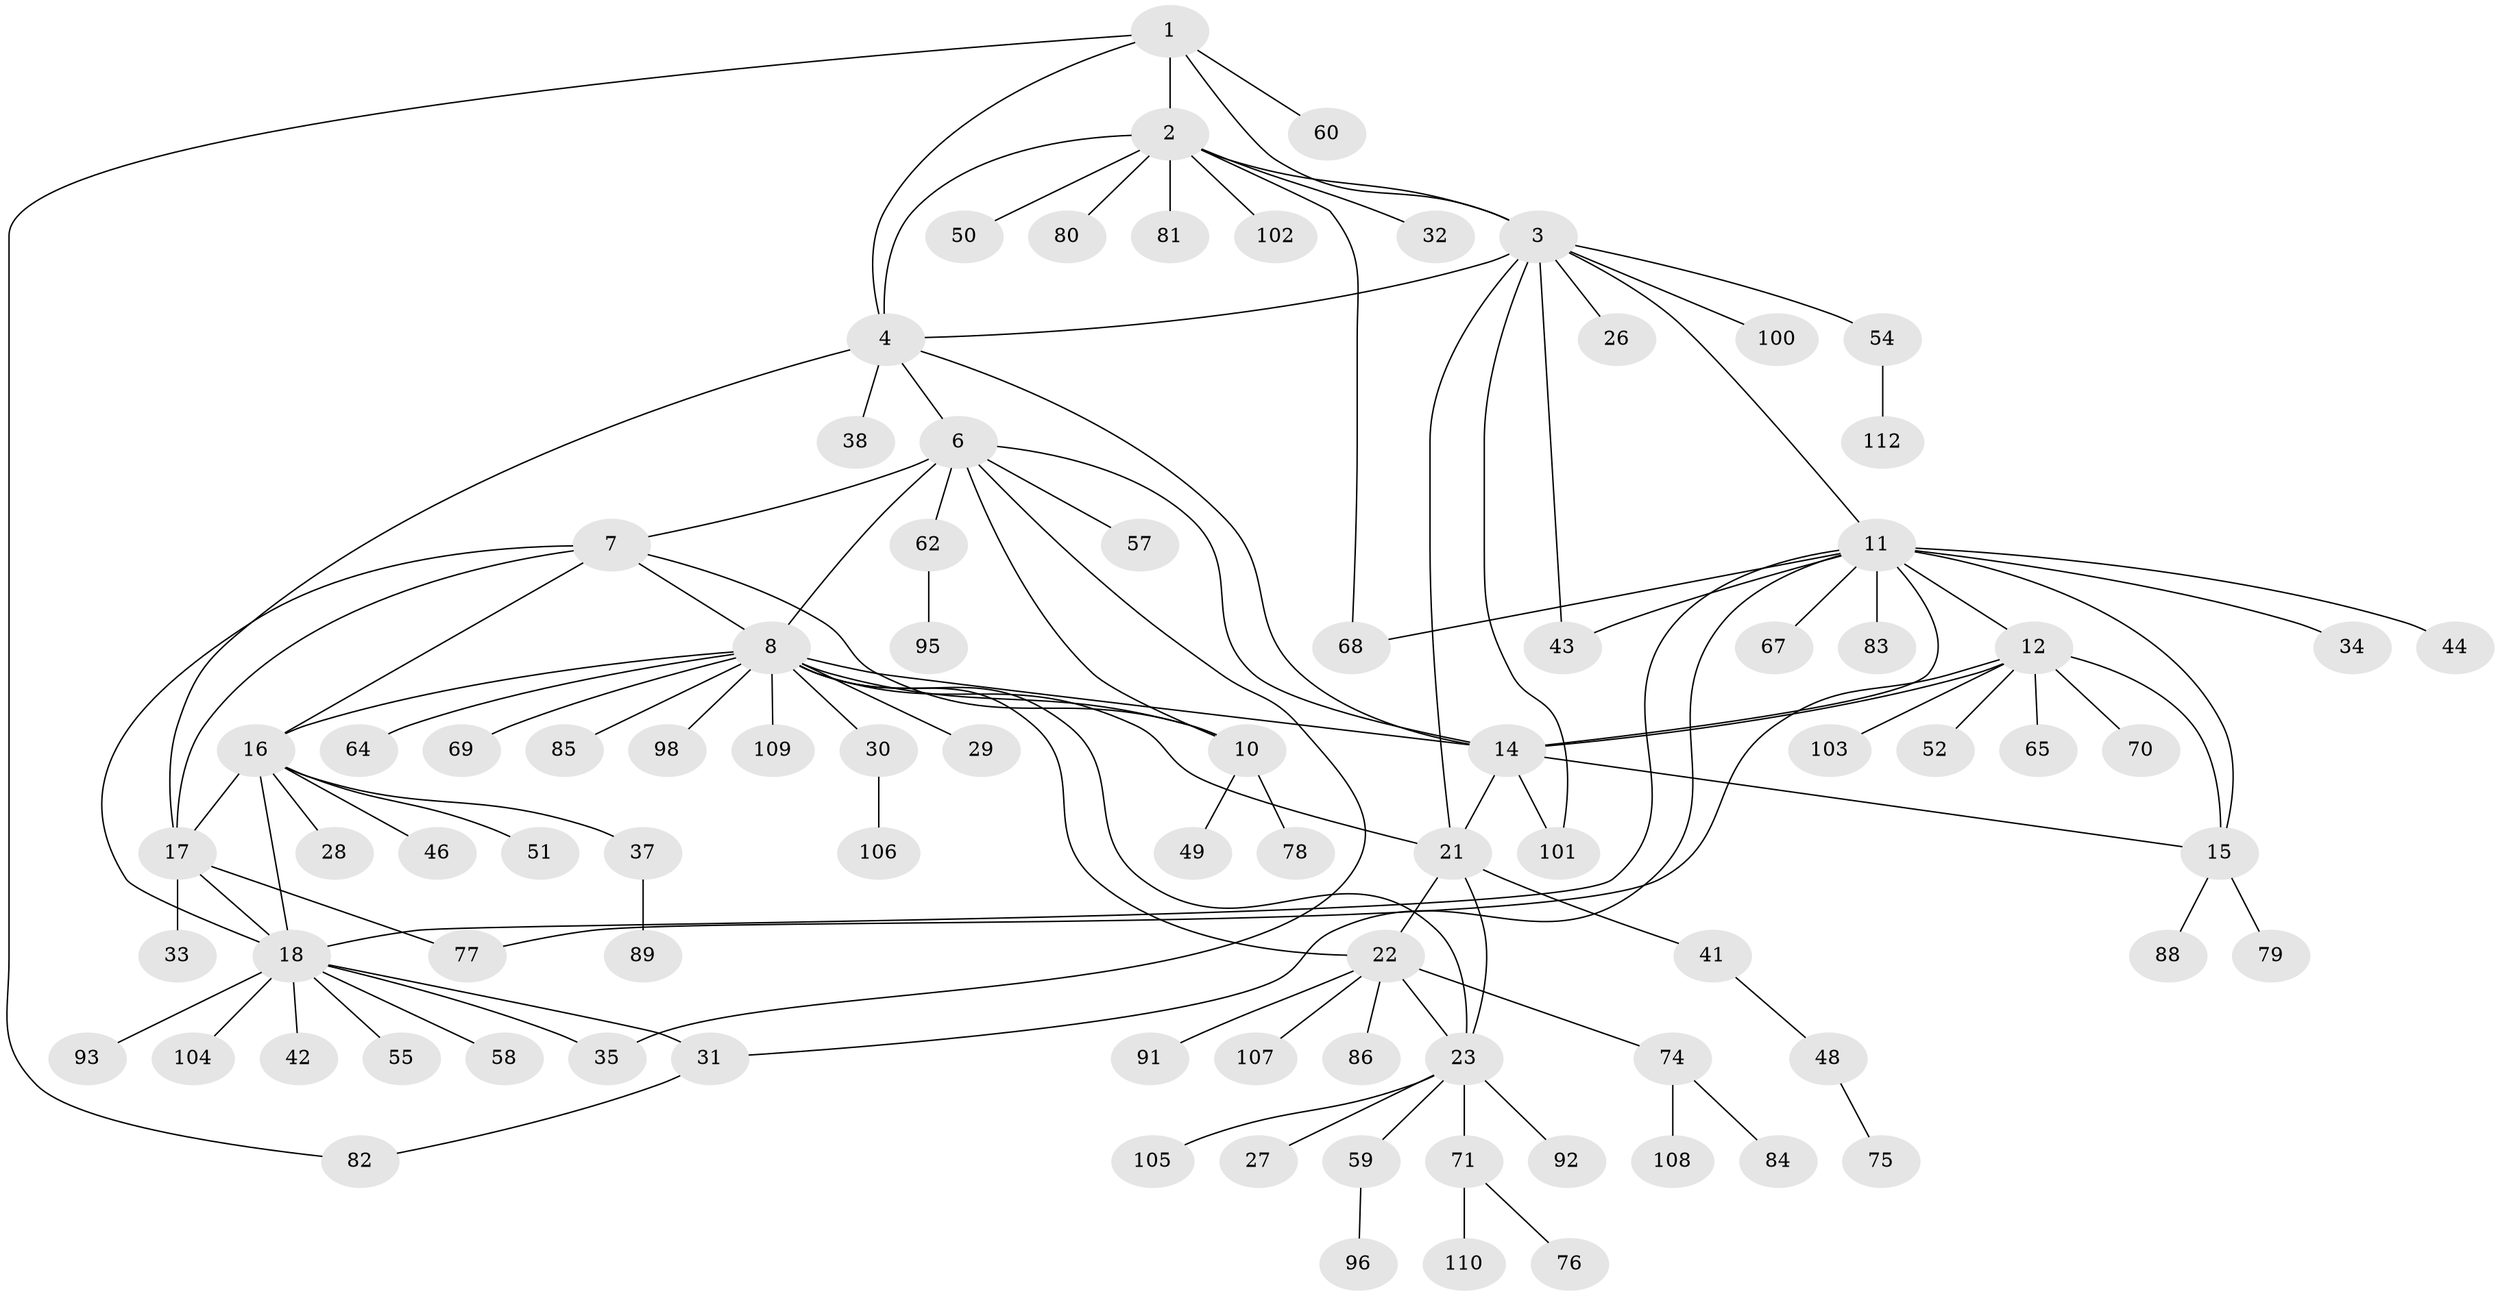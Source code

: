 // Generated by graph-tools (version 1.1) at 2025/24/03/03/25 07:24:09]
// undirected, 87 vertices, 116 edges
graph export_dot {
graph [start="1"]
  node [color=gray90,style=filled];
  1;
  2 [super="+5"];
  3 [super="+56"];
  4 [super="+94"];
  6 [super="+9"];
  7 [super="+19"];
  8 [super="+25"];
  10 [super="+53"];
  11 [super="+40"];
  12 [super="+13"];
  14 [super="+61"];
  15 [super="+36"];
  16 [super="+20"];
  17 [super="+66"];
  18 [super="+72"];
  21 [super="+45"];
  22 [super="+24"];
  23 [super="+73"];
  26;
  27;
  28;
  29;
  30;
  31;
  32;
  33 [super="+90"];
  34;
  35;
  37 [super="+47"];
  38 [super="+39"];
  41;
  42;
  43;
  44;
  46;
  48 [super="+63"];
  49;
  50;
  51;
  52;
  54;
  55;
  57;
  58;
  59 [super="+111"];
  60 [super="+97"];
  62;
  64;
  65;
  67;
  68;
  69;
  70;
  71;
  74;
  75;
  76;
  77;
  78;
  79;
  80;
  81;
  82;
  83;
  84;
  85 [super="+87"];
  86;
  88;
  89;
  91 [super="+99"];
  92;
  93;
  95;
  96;
  98;
  100;
  101;
  102;
  103;
  104;
  105;
  106;
  107;
  108;
  109;
  110;
  112;
  1 -- 2 [weight=2];
  1 -- 3;
  1 -- 4;
  1 -- 60;
  1 -- 82;
  2 -- 3 [weight=2];
  2 -- 4 [weight=2];
  2 -- 32;
  2 -- 68;
  2 -- 102;
  2 -- 80;
  2 -- 81;
  2 -- 50;
  3 -- 4;
  3 -- 11;
  3 -- 21;
  3 -- 26;
  3 -- 43;
  3 -- 54;
  3 -- 100;
  3 -- 101;
  4 -- 6;
  4 -- 17;
  4 -- 38;
  4 -- 14;
  6 -- 7 [weight=2];
  6 -- 8 [weight=2];
  6 -- 10 [weight=2];
  6 -- 35;
  6 -- 57;
  6 -- 62;
  6 -- 14;
  7 -- 8;
  7 -- 10;
  7 -- 16 [weight=2];
  7 -- 17;
  7 -- 18;
  8 -- 10;
  8 -- 14;
  8 -- 29;
  8 -- 69;
  8 -- 85;
  8 -- 98;
  8 -- 64;
  8 -- 109;
  8 -- 16;
  8 -- 21;
  8 -- 22 [weight=2];
  8 -- 23;
  8 -- 30;
  10 -- 49;
  10 -- 78;
  11 -- 12 [weight=2];
  11 -- 14;
  11 -- 15;
  11 -- 18;
  11 -- 31;
  11 -- 34;
  11 -- 43;
  11 -- 44;
  11 -- 67;
  11 -- 68;
  11 -- 83;
  12 -- 14 [weight=2];
  12 -- 15 [weight=2];
  12 -- 65;
  12 -- 70;
  12 -- 103;
  12 -- 77;
  12 -- 52;
  14 -- 15;
  14 -- 21;
  14 -- 101;
  15 -- 88;
  15 -- 79;
  16 -- 17 [weight=2];
  16 -- 18 [weight=2];
  16 -- 28;
  16 -- 37;
  16 -- 51;
  16 -- 46;
  17 -- 18;
  17 -- 33;
  17 -- 77;
  18 -- 31;
  18 -- 35;
  18 -- 42;
  18 -- 55;
  18 -- 58;
  18 -- 93;
  18 -- 104;
  21 -- 22 [weight=2];
  21 -- 23;
  21 -- 41;
  22 -- 23 [weight=2];
  22 -- 86;
  22 -- 91;
  22 -- 74;
  22 -- 107;
  23 -- 27;
  23 -- 59;
  23 -- 71;
  23 -- 92;
  23 -- 105;
  30 -- 106;
  31 -- 82;
  37 -- 89;
  41 -- 48;
  48 -- 75;
  54 -- 112;
  59 -- 96;
  62 -- 95;
  71 -- 76;
  71 -- 110;
  74 -- 84;
  74 -- 108;
}
